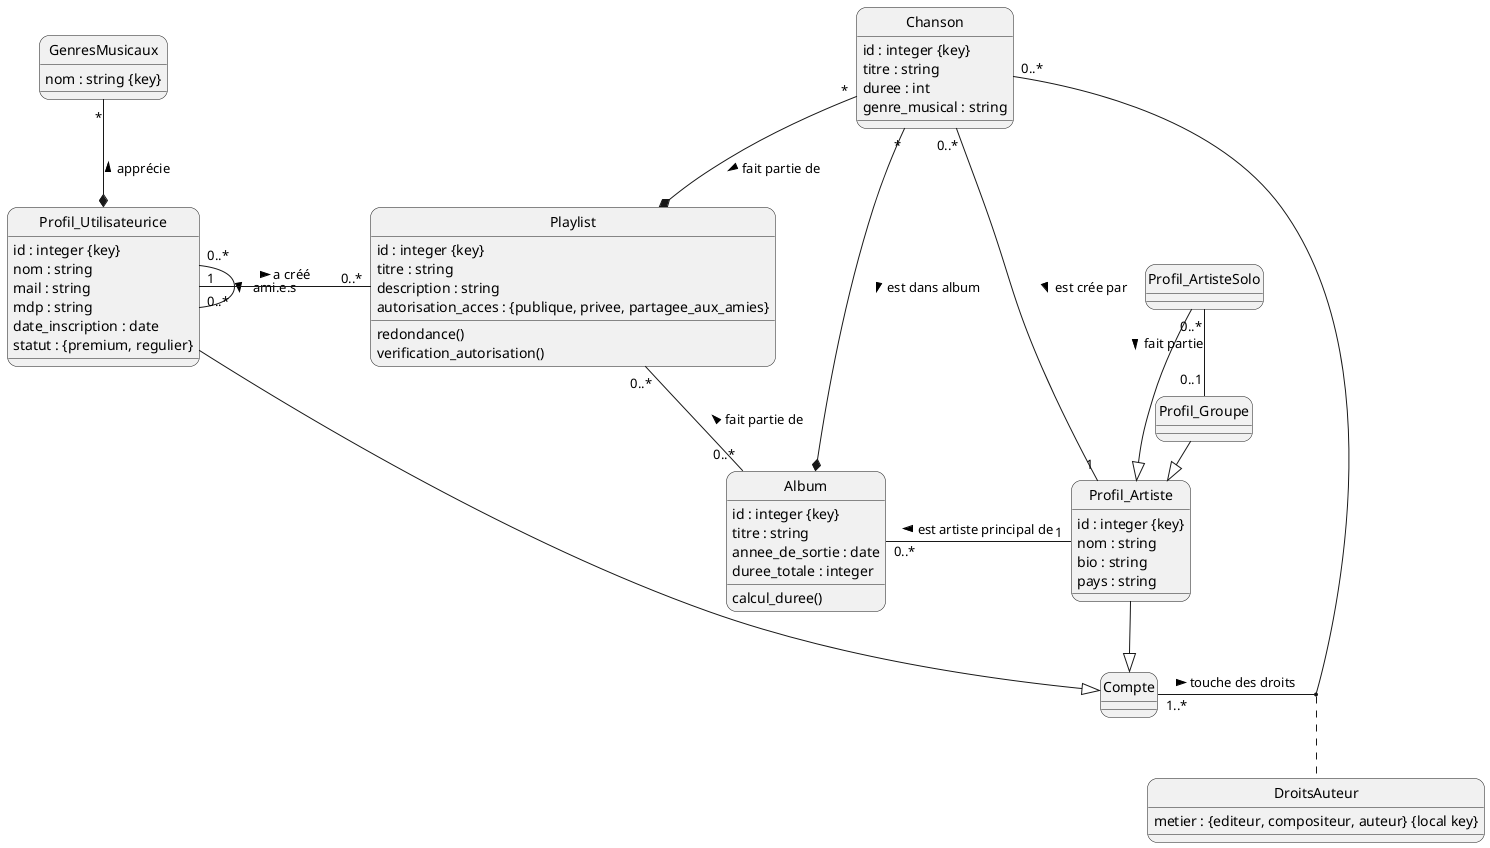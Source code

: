 @startuml
hide circle
skinparam roundcorner 20

class Compte{
    }

class Profil_Utilisateurice{
    id : integer {key}
    nom : string
    mail : string
    mdp : string
    date_inscription : date
    statut : {premium, regulier}

}

class Profil_Artiste{
    id : integer {key}
    nom : string
    bio : string
    pays : string
}

class Profil_ArtisteSolo{}

class Profil_Groupe{}

class Chanson{
    id : integer {key}
    titre : string
    duree : int
    genre_musical : string
}

class GenresMusicaux{
    nom : string {key}
}

class Album{
    id : integer {key}
    titre : string
    annee_de_sortie : date
    duree_totale : integer
}

Album : calcul_duree()



class Playlist{
    id : integer {key}
    titre : string
    description : string
    autorisation_acces : {publique, privee, partagee_aux_amies}
    }

Playlist : redondance()
Playlist : verification_autorisation()

class DroitsAuteur{
     metier : {editeur, compositeur, auteur} {local key}
    }


Profil_ArtisteSolo --|>Profil_Artiste
Profil_Groupe -|>Profil_Artiste
Profil_Artiste  --|>Compte
Profil_Utilisateurice --|>Compte
Profil_Utilisateurice *-up- "*" GenresMusicaux : apprécie >
Profil_Utilisateurice "0..*" - "0..*" Profil_Utilisateurice : ami.e.s >
Profil_Utilisateurice "1" - "0..*" Playlist : a créé >
Profil_ArtisteSolo "0..*" - "0..1" Profil_Groupe : fait partie >
Compte "1..*" - "0..*" Chanson : touche des droits >
(Chanson, Compte) .. DroitsAuteur
Album "0..*" - "1" Profil_Artiste : est artiste principal de <
Album  *-up- "*"  Chanson : est dans album <
Chanson "0..*" - "1" Profil_Artiste : est crée par >
Playlist "0..*" -- "0..*" Album : fait partie de <
Playlist  *-up- "*" Chanson : fait partie de <


@enduml

